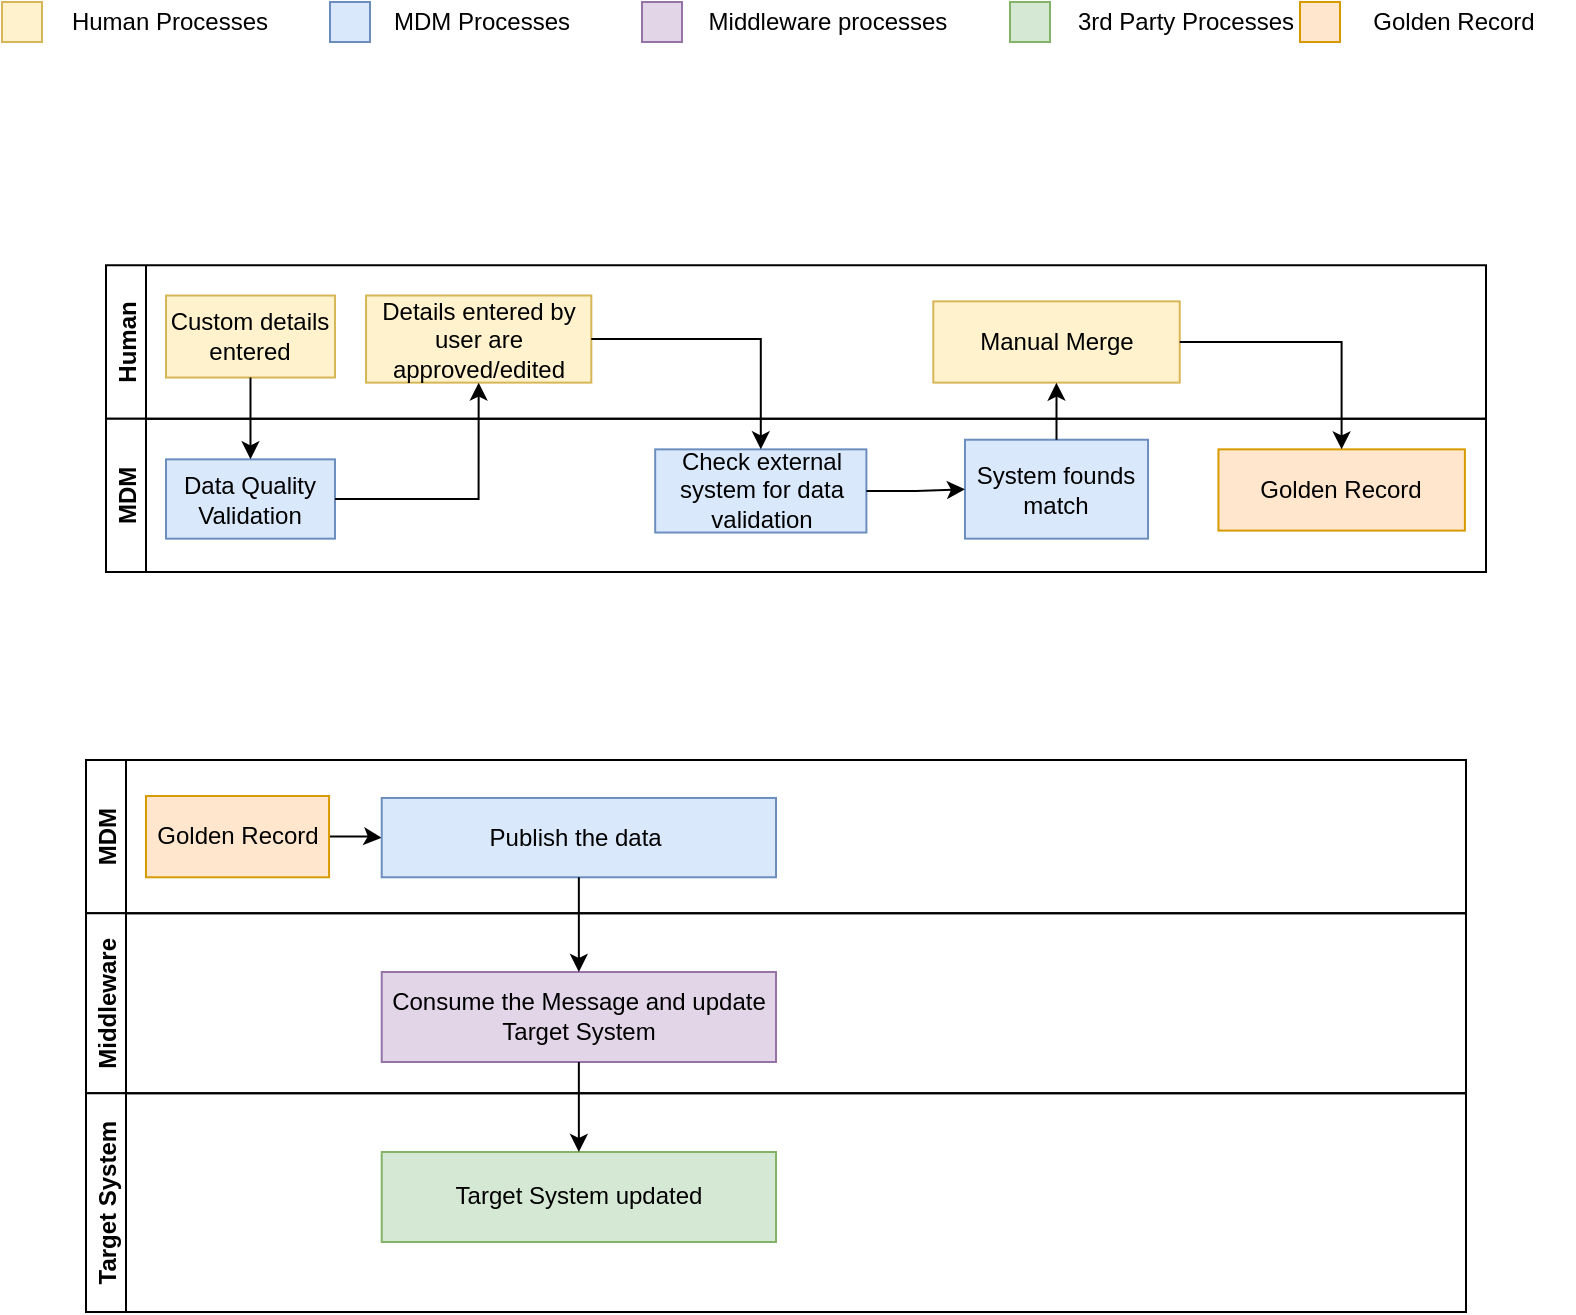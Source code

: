 <mxfile version="14.7.0" type="github">
  <diagram id="haYwg5NGreRRzmMgYrGO" name="Page-1">
    <mxGraphModel dx="1102" dy="709" grid="1" gridSize="10" guides="1" tooltips="1" connect="1" arrows="1" fold="1" page="1" pageScale="1" pageWidth="827" pageHeight="1169" math="0" shadow="0">
      <root>
        <mxCell id="0" />
        <mxCell id="1" parent="0" />
        <mxCell id="zVSjpRfPwQMih9O9_Q70-8" value="" style="group" vertex="1" connectable="0" parent="1">
          <mxGeometry x="80" y="90" width="690" height="230" as="geometry" />
        </mxCell>
        <mxCell id="zVSjpRfPwQMih9O9_Q70-6" value="Human" style="swimlane;startSize=20;horizontal=0;" vertex="1" parent="zVSjpRfPwQMih9O9_Q70-8">
          <mxGeometry y="76.667" width="690" height="76.667" as="geometry">
            <mxRectangle x="120" y="120" width="30" height="50" as="alternateBounds" />
          </mxGeometry>
        </mxCell>
        <mxCell id="zVSjpRfPwQMih9O9_Q70-11" value="Details entered by user are approved/edited" style="rounded=0;whiteSpace=wrap;html=1;fillColor=#fff2cc;strokeColor=#d6b656;" vertex="1" parent="zVSjpRfPwQMih9O9_Q70-6">
          <mxGeometry x="130.003" y="15.08" width="112.653" height="43.57" as="geometry" />
        </mxCell>
        <mxCell id="zVSjpRfPwQMih9O9_Q70-9" value="Custom details entered" style="rounded=0;whiteSpace=wrap;html=1;fillColor=#fff2cc;strokeColor=#d6b656;" vertex="1" parent="zVSjpRfPwQMih9O9_Q70-6">
          <mxGeometry x="30.002" y="15.083" width="84.49" height="41.02" as="geometry" />
        </mxCell>
        <mxCell id="zVSjpRfPwQMih9O9_Q70-22" value="Manual Merge" style="whiteSpace=wrap;html=1;rounded=0;strokeColor=#d6b656;fillColor=#fff2cc;" vertex="1" parent="zVSjpRfPwQMih9O9_Q70-6">
          <mxGeometry x="413.648" y="18.02" width="123.214" height="40.63" as="geometry" />
        </mxCell>
        <mxCell id="zVSjpRfPwQMih9O9_Q70-7" value="MDM" style="swimlane;startSize=20;horizontal=0;" vertex="1" parent="zVSjpRfPwQMih9O9_Q70-8">
          <mxGeometry y="153.333" width="690" height="76.667" as="geometry">
            <mxRectangle x="120" y="120" width="30" height="50" as="alternateBounds" />
          </mxGeometry>
        </mxCell>
        <mxCell id="zVSjpRfPwQMih9O9_Q70-10" value="Data Quality Validation" style="rounded=0;whiteSpace=wrap;html=1;fillColor=#dae8fc;strokeColor=#6c8ebf;" vertex="1" parent="zVSjpRfPwQMih9O9_Q70-7">
          <mxGeometry x="30.002" y="20.34" width="84.49" height="39.66" as="geometry" />
        </mxCell>
        <mxCell id="zVSjpRfPwQMih9O9_Q70-16" value="Check external system for data validation" style="rounded=0;whiteSpace=wrap;html=1;fillColor=#dae8fc;strokeColor=#6c8ebf;" vertex="1" parent="zVSjpRfPwQMih9O9_Q70-7">
          <mxGeometry x="274.592" y="15.34" width="105.612" height="41.59" as="geometry" />
        </mxCell>
        <mxCell id="zVSjpRfPwQMih9O9_Q70-18" value="System founds match" style="whiteSpace=wrap;html=1;rounded=0;strokeColor=#6c8ebf;fillColor=#dae8fc;" vertex="1" parent="zVSjpRfPwQMih9O9_Q70-7">
          <mxGeometry x="429.49" y="10.53" width="91.531" height="49.47" as="geometry" />
        </mxCell>
        <mxCell id="zVSjpRfPwQMih9O9_Q70-19" value="" style="edgeStyle=orthogonalEdgeStyle;rounded=0;orthogonalLoop=1;jettySize=auto;html=1;" edge="1" parent="zVSjpRfPwQMih9O9_Q70-7" source="zVSjpRfPwQMih9O9_Q70-16" target="zVSjpRfPwQMih9O9_Q70-18">
          <mxGeometry relative="1" as="geometry" />
        </mxCell>
        <mxCell id="zVSjpRfPwQMih9O9_Q70-26" value="Golden Record" style="whiteSpace=wrap;html=1;rounded=0;strokeColor=#d79b00;fillColor=#ffe6cc;" vertex="1" parent="zVSjpRfPwQMih9O9_Q70-7">
          <mxGeometry x="556.224" y="15.343" width="123.214" height="40.63" as="geometry" />
        </mxCell>
        <mxCell id="zVSjpRfPwQMih9O9_Q70-13" style="edgeStyle=orthogonalEdgeStyle;rounded=0;orthogonalLoop=1;jettySize=auto;html=1;" edge="1" parent="zVSjpRfPwQMih9O9_Q70-8" source="zVSjpRfPwQMih9O9_Q70-9" target="zVSjpRfPwQMih9O9_Q70-10">
          <mxGeometry relative="1" as="geometry" />
        </mxCell>
        <mxCell id="zVSjpRfPwQMih9O9_Q70-14" style="edgeStyle=orthogonalEdgeStyle;rounded=0;orthogonalLoop=1;jettySize=auto;html=1;entryX=0.5;entryY=1;entryDx=0;entryDy=0;exitX=1;exitY=0.5;exitDx=0;exitDy=0;" edge="1" parent="zVSjpRfPwQMih9O9_Q70-8" source="zVSjpRfPwQMih9O9_Q70-10" target="zVSjpRfPwQMih9O9_Q70-11">
          <mxGeometry relative="1" as="geometry" />
        </mxCell>
        <mxCell id="zVSjpRfPwQMih9O9_Q70-17" style="edgeStyle=orthogonalEdgeStyle;rounded=0;orthogonalLoop=1;jettySize=auto;html=1;" edge="1" parent="zVSjpRfPwQMih9O9_Q70-8" source="zVSjpRfPwQMih9O9_Q70-11" target="zVSjpRfPwQMih9O9_Q70-16">
          <mxGeometry relative="1" as="geometry" />
        </mxCell>
        <mxCell id="zVSjpRfPwQMih9O9_Q70-23" value="" style="edgeStyle=orthogonalEdgeStyle;rounded=0;orthogonalLoop=1;jettySize=auto;html=1;" edge="1" parent="zVSjpRfPwQMih9O9_Q70-8" source="zVSjpRfPwQMih9O9_Q70-18" target="zVSjpRfPwQMih9O9_Q70-22">
          <mxGeometry relative="1" as="geometry" />
        </mxCell>
        <mxCell id="zVSjpRfPwQMih9O9_Q70-27" value="" style="edgeStyle=orthogonalEdgeStyle;rounded=0;orthogonalLoop=1;jettySize=auto;html=1;" edge="1" parent="zVSjpRfPwQMih9O9_Q70-8" source="zVSjpRfPwQMih9O9_Q70-22" target="zVSjpRfPwQMih9O9_Q70-26">
          <mxGeometry relative="1" as="geometry" />
        </mxCell>
        <mxCell id="zVSjpRfPwQMih9O9_Q70-74" value="" style="group" vertex="1" connectable="0" parent="1">
          <mxGeometry x="70" y="414" width="690" height="276" as="geometry" />
        </mxCell>
        <mxCell id="zVSjpRfPwQMih9O9_Q70-34" value="MDM" style="swimlane;startSize=20;horizontal=0;" vertex="1" parent="zVSjpRfPwQMih9O9_Q70-74">
          <mxGeometry width="690" height="76.668" as="geometry">
            <mxRectangle x="120" y="120" width="30" height="50" as="alternateBounds" />
          </mxGeometry>
        </mxCell>
        <mxCell id="zVSjpRfPwQMih9O9_Q70-70" style="edgeStyle=orthogonalEdgeStyle;rounded=0;orthogonalLoop=1;jettySize=auto;html=1;" edge="1" parent="zVSjpRfPwQMih9O9_Q70-34" source="zVSjpRfPwQMih9O9_Q70-62" target="zVSjpRfPwQMih9O9_Q70-65">
          <mxGeometry relative="1" as="geometry" />
        </mxCell>
        <mxCell id="zVSjpRfPwQMih9O9_Q70-62" value="Golden Record" style="whiteSpace=wrap;html=1;rounded=0;strokeColor=#d79b00;fillColor=#ffe6cc;" vertex="1" parent="zVSjpRfPwQMih9O9_Q70-34">
          <mxGeometry x="30.002" y="18.01" width="91.531" height="40.63" as="geometry" />
        </mxCell>
        <mxCell id="zVSjpRfPwQMih9O9_Q70-65" value="Publish the data&amp;nbsp;" style="rounded=0;whiteSpace=wrap;html=1;fillColor=#dae8fc;strokeColor=#6c8ebf;" vertex="1" parent="zVSjpRfPwQMih9O9_Q70-34">
          <mxGeometry x="147.857" y="18.98" width="197.143" height="39.66" as="geometry" />
        </mxCell>
        <mxCell id="zVSjpRfPwQMih9O9_Q70-63" value="Middleware" style="swimlane;startSize=20;horizontal=0;" vertex="1" parent="zVSjpRfPwQMih9O9_Q70-74">
          <mxGeometry y="76.668" width="690" height="90.001" as="geometry">
            <mxRectangle x="120" y="120" width="30" height="50" as="alternateBounds" />
          </mxGeometry>
        </mxCell>
        <mxCell id="zVSjpRfPwQMih9O9_Q70-66" value="Consume the Message and update Target System" style="whiteSpace=wrap;html=1;rounded=0;strokeColor=#9673a6;fillColor=#e1d5e7;" vertex="1" parent="zVSjpRfPwQMih9O9_Q70-63">
          <mxGeometry x="147.857" y="29.33" width="197.143" height="45.001" as="geometry" />
        </mxCell>
        <mxCell id="zVSjpRfPwQMih9O9_Q70-67" value="" style="edgeStyle=orthogonalEdgeStyle;rounded=0;orthogonalLoop=1;jettySize=auto;html=1;" edge="1" parent="zVSjpRfPwQMih9O9_Q70-74" source="zVSjpRfPwQMih9O9_Q70-65" target="zVSjpRfPwQMih9O9_Q70-66">
          <mxGeometry relative="1" as="geometry" />
        </mxCell>
        <mxCell id="zVSjpRfPwQMih9O9_Q70-71" value="Target System" style="swimlane;startSize=20;horizontal=0;" vertex="1" parent="zVSjpRfPwQMih9O9_Q70-74">
          <mxGeometry y="166.669" width="690" height="109.331" as="geometry">
            <mxRectangle x="120" y="120" width="30" height="50" as="alternateBounds" />
          </mxGeometry>
        </mxCell>
        <mxCell id="zVSjpRfPwQMih9O9_Q70-72" value="Target System updated" style="whiteSpace=wrap;html=1;rounded=0;strokeColor=#82b366;fillColor=#d5e8d4;" vertex="1" parent="zVSjpRfPwQMih9O9_Q70-71">
          <mxGeometry x="147.857" y="29.33" width="197.143" height="45.001" as="geometry" />
        </mxCell>
        <mxCell id="zVSjpRfPwQMih9O9_Q70-73" style="edgeStyle=orthogonalEdgeStyle;rounded=0;orthogonalLoop=1;jettySize=auto;html=1;" edge="1" parent="zVSjpRfPwQMih9O9_Q70-74" source="zVSjpRfPwQMih9O9_Q70-66" target="zVSjpRfPwQMih9O9_Q70-72">
          <mxGeometry relative="1" as="geometry" />
        </mxCell>
        <mxCell id="zVSjpRfPwQMih9O9_Q70-75" value="" style="rounded=0;whiteSpace=wrap;html=1;fillColor=#fff2cc;strokeColor=#d6b656;" vertex="1" parent="1">
          <mxGeometry x="28" y="35" width="20" height="20" as="geometry" />
        </mxCell>
        <mxCell id="zVSjpRfPwQMih9O9_Q70-76" value="Human Processes" style="text;html=1;strokeColor=none;fillColor=none;align=center;verticalAlign=middle;whiteSpace=wrap;rounded=0;" vertex="1" parent="1">
          <mxGeometry x="52" y="35" width="120" height="20" as="geometry" />
        </mxCell>
        <mxCell id="zVSjpRfPwQMih9O9_Q70-77" value="" style="rounded=0;whiteSpace=wrap;html=1;fillColor=#dae8fc;strokeColor=#6c8ebf;" vertex="1" parent="1">
          <mxGeometry x="192" y="35" width="20" height="20" as="geometry" />
        </mxCell>
        <mxCell id="zVSjpRfPwQMih9O9_Q70-78" value="MDM Processes" style="text;html=1;strokeColor=none;fillColor=none;align=center;verticalAlign=middle;whiteSpace=wrap;rounded=0;" vertex="1" parent="1">
          <mxGeometry x="208" y="35" width="120" height="20" as="geometry" />
        </mxCell>
        <mxCell id="zVSjpRfPwQMih9O9_Q70-79" value="" style="rounded=0;whiteSpace=wrap;html=1;fillColor=#e1d5e7;strokeColor=#9673a6;" vertex="1" parent="1">
          <mxGeometry x="348" y="35" width="20" height="20" as="geometry" />
        </mxCell>
        <mxCell id="zVSjpRfPwQMih9O9_Q70-80" value="Middleware processes" style="text;html=1;strokeColor=none;fillColor=none;align=center;verticalAlign=middle;whiteSpace=wrap;rounded=0;" vertex="1" parent="1">
          <mxGeometry x="371" y="35" width="140" height="20" as="geometry" />
        </mxCell>
        <mxCell id="zVSjpRfPwQMih9O9_Q70-81" value="" style="rounded=0;whiteSpace=wrap;html=1;fillColor=#d5e8d4;strokeColor=#82b366;" vertex="1" parent="1">
          <mxGeometry x="532" y="35" width="20" height="20" as="geometry" />
        </mxCell>
        <mxCell id="zVSjpRfPwQMih9O9_Q70-82" value="3rd Party Processes" style="text;html=1;strokeColor=none;fillColor=none;align=center;verticalAlign=middle;whiteSpace=wrap;rounded=0;" vertex="1" parent="1">
          <mxGeometry x="560" y="35" width="120" height="20" as="geometry" />
        </mxCell>
        <mxCell id="zVSjpRfPwQMih9O9_Q70-83" value="" style="rounded=0;whiteSpace=wrap;html=1;fillColor=#ffe6cc;strokeColor=#d79b00;" vertex="1" parent="1">
          <mxGeometry x="677" y="35" width="20" height="20" as="geometry" />
        </mxCell>
        <mxCell id="zVSjpRfPwQMih9O9_Q70-84" value="Golden Record" style="text;html=1;strokeColor=none;fillColor=none;align=center;verticalAlign=middle;whiteSpace=wrap;rounded=0;" vertex="1" parent="1">
          <mxGeometry x="694" y="35" width="120" height="20" as="geometry" />
        </mxCell>
      </root>
    </mxGraphModel>
  </diagram>
</mxfile>
